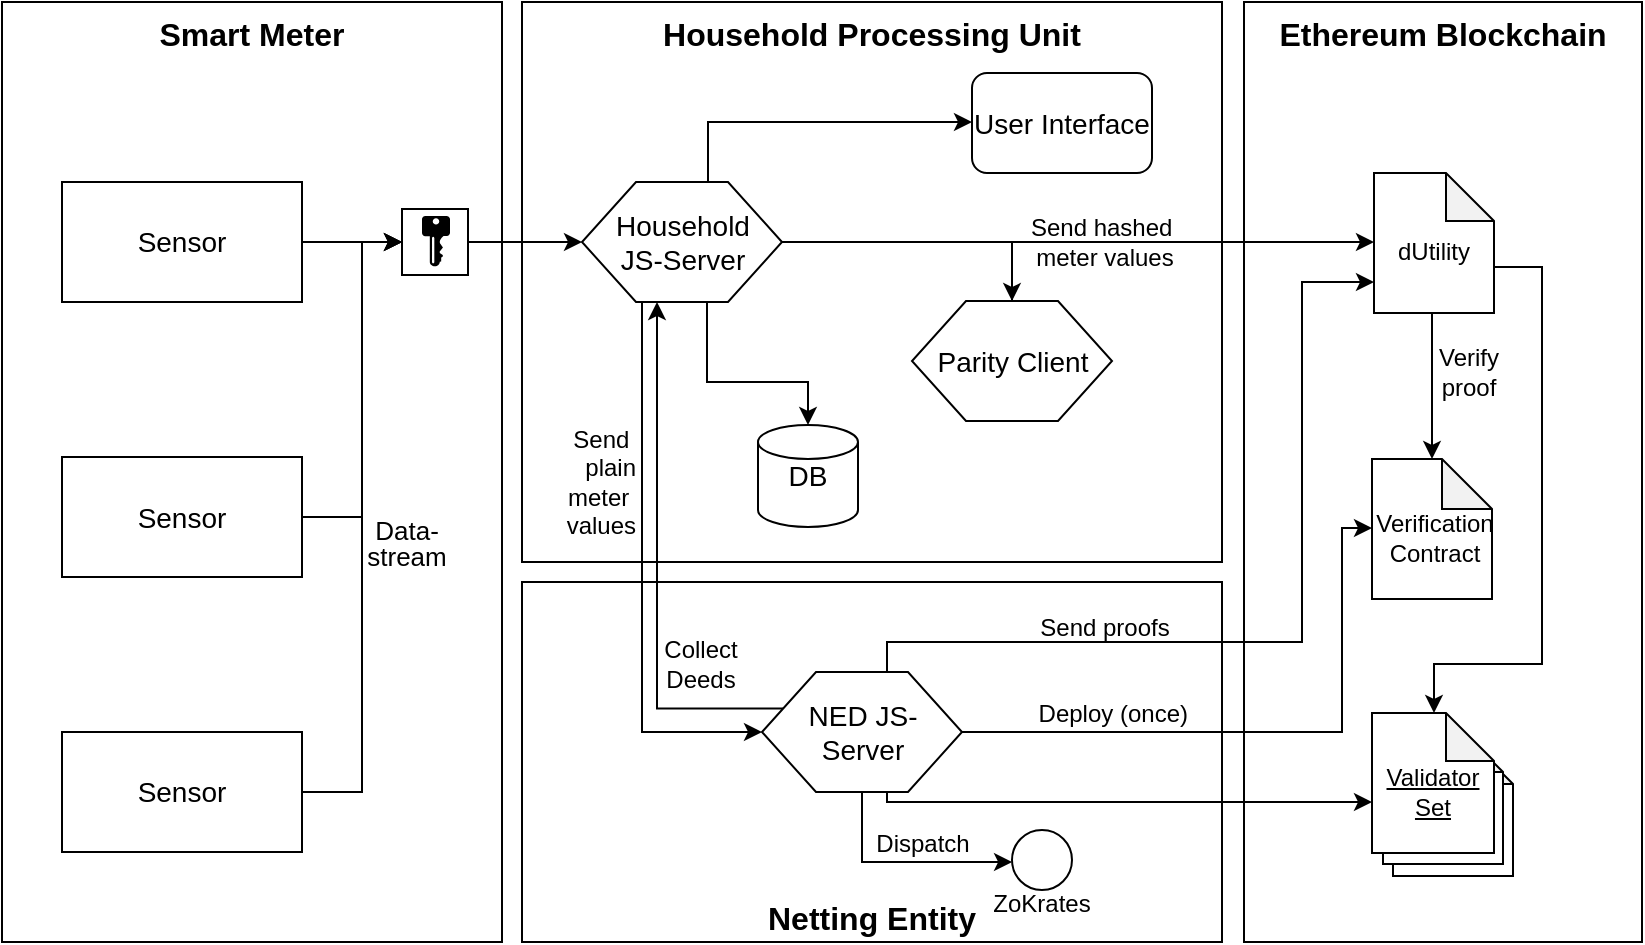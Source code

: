 <mxfile type="device" version="10.8.3"><diagram id="kvse5FUQjdF2ev0zZLCD" name="Page-1"><mxGraphModel grid="1" dx="988" dy="562" gridSize="10" guides="1" tooltips="1" connect="1" arrows="1" fold="1" page="1" pageScale="1" pageWidth="827" pageHeight="1169" math="0" shadow="0"><root><mxCell id="0" /><mxCell id="1" parent="0" /><mxCell id="waGhZdvFxGytdDy7wrr2-37" value="Ethereum Blockchain" parent="1" style="rounded=0;whiteSpace=wrap;html=1;shadow=0;glass=0;comic=0;labelBackgroundColor=none;strokeColor=#000000;strokeWidth=1;fillColor=none;fontSize=16;verticalAlign=top;fontStyle=1" vertex="1"><mxGeometry as="geometry" x="631" y="60" width="199" height="470" /></mxCell><mxCell id="Pp_2tb88-1F7245_HeFr-9" value="" parent="1" style="shape=note;html=1;backgroundOutline=1;darkOpacity=0.05;whiteSpace=wrap;rotation=0;labelPosition=center;verticalLabelPosition=middle;align=center;verticalAlign=middle;spacingTop=9;size=24;" vertex="1"><mxGeometry as="geometry" x="705.5" y="427" width="60" height="70" /></mxCell><mxCell id="Pp_2tb88-1F7245_HeFr-11" value="" parent="1" style="shape=note;html=1;backgroundOutline=1;darkOpacity=0.05;whiteSpace=wrap;rotation=0;labelPosition=center;verticalLabelPosition=middle;align=center;verticalAlign=middle;spacingTop=9;size=24;" vertex="1"><mxGeometry as="geometry" x="700.5" y="421" width="60" height="70" /></mxCell><mxCell id="sTisbkQ_U9Gc_DSeqTq8-1" value="&lt;font style=&quot;font-size: 16px&quot;&gt;&lt;b&gt;Netting Entity&lt;/b&gt;&lt;/font&gt;" parent="1" style="rounded=0;whiteSpace=wrap;html=1;fillColor=none;verticalAlign=bottom;" vertex="1"><mxGeometry as="geometry" x="270" y="350" width="350" height="180" /></mxCell><mxCell id="waGhZdvFxGytdDy7wrr2-35" value="Smart Meter" parent="1" style="rounded=0;whiteSpace=wrap;html=1;labelBackgroundColor=none;strokeWidth=1;fillColor=none;fontSize=16;verticalAlign=top;fontStyle=1" vertex="1"><mxGeometry as="geometry" x="10" y="60" width="250" height="470" /></mxCell><mxCell id="waGhZdvFxGytdDy7wrr2-6" value="" parent="1" style="edgeStyle=orthogonalEdgeStyle;rounded=0;orthogonalLoop=1;jettySize=auto;html=1;labelPosition=center;verticalLabelPosition=top;align=center;verticalAlign=bottom;spacingTop=0;endArrow=classic;endFill=1;fontSize=12;entryX=0;entryY=0.5;entryDx=0;entryDy=0;" source="waGhZdvFxGytdDy7wrr2-4" target="Pp_2tb88-1F7245_HeFr-13" edge="1"><mxGeometry as="geometry" relative="1"><mxPoint as="targetPoint" x="270" y="130" /></mxGeometry></mxCell><mxCell id="waGhZdvFxGytdDy7wrr2-32" value="&lt;p style=&quot;line-height: 100% ; font-size: 13px&quot;&gt;Data-&lt;br&gt;stream&lt;/p&gt;" parent="waGhZdvFxGytdDy7wrr2-6" style="text;html=1;resizable=0;points=[];align=center;verticalAlign=middle;labelBackgroundColor=none;fontSize=13;spacingLeft=3;" vertex="1" connectable="0"><mxGeometry as="geometry" x="-0.286" y="1" relative="1"><mxPoint as="offset" x="32.5" y="151" /></mxGeometry></mxCell><mxCell id="waGhZdvFxGytdDy7wrr2-4" value="Sensor" parent="1" style="rounded=0;whiteSpace=wrap;html=1;fontSize=14;" vertex="1"><mxGeometry as="geometry" x="40" y="150" width="120" height="60" /></mxCell><mxCell id="waGhZdvFxGytdDy7wrr2-10" value="Household Processing Unit" parent="1" style="rounded=0;whiteSpace=wrap;html=1;verticalAlign=top;fillColor=none;strokeWidth=1;strokeColor=#000000;perimeterSpacing=0;glass=0;shadow=0;comic=0;fontSize=16;fontStyle=1" vertex="1"><mxGeometry as="geometry" x="270" y="60" width="350" height="280" /></mxCell><mxCell id="waGhZdvFxGytdDy7wrr2-29" parent="1" style="edgeStyle=orthogonalEdgeStyle;rounded=0;orthogonalLoop=1;jettySize=auto;html=1;fontSize=12;" source="waGhZdvFxGytdDy7wrr2-14" target="Pp_2tb88-1F7245_HeFr-1" edge="1"><mxGeometry as="geometry" relative="1"><Array as="points"><mxPoint x="515" y="180" /></Array></mxGeometry></mxCell><mxCell id="xS_u4mMxU87jLKMk4GjL-2" value="Send hashed&amp;nbsp;&lt;br&gt;meter values&lt;br&gt;" parent="waGhZdvFxGytdDy7wrr2-29" style="text;html=1;resizable=0;points=[];align=center;verticalAlign=middle;labelBackgroundColor=none;" vertex="1" connectable="0"><mxGeometry as="geometry" x="-0.421" y="-1" relative="1"><mxPoint as="offset" x="14.5" y="-1.5" /></mxGeometry></mxCell><mxCell id="waGhZdvFxGytdDy7wrr2-21" parent="1" style="edgeStyle=orthogonalEdgeStyle;rounded=0;orthogonalLoop=1;jettySize=auto;html=1;entryX=0.5;entryY=0;entryDx=0;entryDy=0;entryPerimeter=0;fontSize=12;exitX=0.625;exitY=1;exitDx=0;exitDy=0;" source="waGhZdvFxGytdDy7wrr2-15" target="waGhZdvFxGytdDy7wrr2-19" edge="1"><mxGeometry as="geometry" relative="1"><Array as="points"><mxPoint x="363" y="250" /><mxPoint x="413" y="250" /></Array></mxGeometry></mxCell><mxCell id="sTisbkQ_U9Gc_DSeqTq8-24" parent="1" style="edgeStyle=orthogonalEdgeStyle;rounded=0;orthogonalLoop=1;jettySize=auto;html=1;labelBackgroundColor=none;" source="waGhZdvFxGytdDy7wrr2-15" target="waGhZdvFxGytdDy7wrr2-22" edge="1"><mxGeometry as="geometry" relative="1"><Array as="points"><mxPoint x="363" y="120" /></Array></mxGeometry></mxCell><mxCell id="sTisbkQ_U9Gc_DSeqTq8-25" parent="1" style="edgeStyle=orthogonalEdgeStyle;rounded=0;orthogonalLoop=1;jettySize=auto;html=1;exitX=1;exitY=0.5;exitDx=0;exitDy=0;labelBackgroundColor=none;" source="waGhZdvFxGytdDy7wrr2-15" target="waGhZdvFxGytdDy7wrr2-14" edge="1"><mxGeometry as="geometry" relative="1"><Array as="points"><mxPoint x="515" y="180" /></Array></mxGeometry></mxCell><mxCell id="waGhZdvFxGytdDy7wrr2-15" value="Household&lt;br style=&quot;font-size: 14px;&quot;&gt;JS-Server" parent="1" style="verticalLabelPosition=middle;verticalAlign=middle;strokeWidth=1;shape=hexagon;perimeter=hexagonPerimeter2;arcSize=6;size=0.27;labelPosition=center;align=center;html=1;fontSize=14;" vertex="1"><mxGeometry as="geometry" x="300" y="150" width="100" height="60" /></mxCell><mxCell id="waGhZdvFxGytdDy7wrr2-19" value="DB" parent="1" style="strokeWidth=1;html=1;shape=mxgraph.flowchart.database;whiteSpace=wrap;fillColor=#FFFFFF;fontSize=14;" vertex="1"><mxGeometry as="geometry" x="388" y="271.5" width="50" height="51" /></mxCell><mxCell id="waGhZdvFxGytdDy7wrr2-22" value="User Interface" parent="1" style="rounded=1;whiteSpace=wrap;html=1;strokeWidth=1;fillColor=#FFFFFF;fontSize=14;" vertex="1"><mxGeometry as="geometry" x="495" y="95.5" width="90" height="50" /></mxCell><mxCell id="hDr_GjlrVFKO46BJg51o-4" parent="1" style="edgeStyle=orthogonalEdgeStyle;rounded=0;orthogonalLoop=1;jettySize=auto;html=1;exitX=1;exitY=0.5;exitDx=0;exitDy=0;entryX=0;entryY=0.5;entryDx=0;entryDy=0;fontSize=12;" source="hDr_GjlrVFKO46BJg51o-2" target="Pp_2tb88-1F7245_HeFr-13" edge="1"><mxGeometry as="geometry" relative="1"><Array as="points"><mxPoint x="190" y="318" /><mxPoint x="190" y="180" /></Array></mxGeometry></mxCell><mxCell id="hDr_GjlrVFKO46BJg51o-2" value="Sensor" parent="1" style="rounded=0;whiteSpace=wrap;html=1;fontSize=14;" vertex="1"><mxGeometry as="geometry" x="40" y="287.5" width="120" height="60" /></mxCell><mxCell id="hDr_GjlrVFKO46BJg51o-5" parent="1" style="edgeStyle=orthogonalEdgeStyle;rounded=0;orthogonalLoop=1;jettySize=auto;html=1;exitX=1;exitY=0.5;exitDx=0;exitDy=0;entryX=0;entryY=0.5;entryDx=0;entryDy=0;fontSize=12;" source="hDr_GjlrVFKO46BJg51o-3" target="Pp_2tb88-1F7245_HeFr-13" edge="1"><mxGeometry as="geometry" relative="1"><Array as="points"><mxPoint x="190" y="455" /><mxPoint x="190" y="180" /></Array></mxGeometry></mxCell><mxCell id="hDr_GjlrVFKO46BJg51o-3" value="Sensor" parent="1" style="rounded=0;whiteSpace=wrap;html=1;fontSize=14;" vertex="1"><mxGeometry as="geometry" x="40" y="425" width="120" height="60" /></mxCell><mxCell id="sTisbkQ_U9Gc_DSeqTq8-21" parent="1" style="edgeStyle=orthogonalEdgeStyle;rounded=0;orthogonalLoop=1;jettySize=auto;html=1;entryX=0.5;entryY=0;entryDx=0;entryDy=0;entryPerimeter=0;labelBackgroundColor=none;" source="Pp_2tb88-1F7245_HeFr-1" target="sTisbkQ_U9Gc_DSeqTq8-5" edge="1"><mxGeometry as="geometry" relative="1"><Array as="points"><mxPoint x="725" y="221" /><mxPoint x="725" y="221" /></Array></mxGeometry></mxCell><mxCell id="xS_u4mMxU87jLKMk4GjL-8" parent="1" style="edgeStyle=orthogonalEdgeStyle;rounded=0;orthogonalLoop=1;jettySize=auto;html=1;exitX=0;exitY=0;exitDx=60;exitDy=47;exitPerimeter=0;" source="Pp_2tb88-1F7245_HeFr-1" target="Pp_2tb88-1F7245_HeFr-10" edge="1"><mxGeometry as="geometry" relative="1"><Array as="points"><mxPoint x="756" y="193" /><mxPoint x="780" y="193" /><mxPoint x="780" y="391" /><mxPoint x="726" y="391" /></Array></mxGeometry></mxCell><mxCell id="Pp_2tb88-1F7245_HeFr-1" value="dUtility" parent="1" style="shape=note;html=1;backgroundOutline=1;darkOpacity=0.05;whiteSpace=wrap;rotation=0;labelPosition=center;verticalLabelPosition=middle;align=center;verticalAlign=middle;spacingTop=9;size=24;" vertex="1"><mxGeometry as="geometry" x="696" y="145.5" width="60" height="70" /></mxCell><mxCell id="Pp_2tb88-1F7245_HeFr-14" value="" parent="1" style="edgeStyle=orthogonalEdgeStyle;rounded=0;orthogonalLoop=1;jettySize=auto;html=1;" source="Pp_2tb88-1F7245_HeFr-13" target="waGhZdvFxGytdDy7wrr2-15" edge="1"><mxGeometry as="geometry" relative="1" /></mxCell><mxCell id="Pp_2tb88-1F7245_HeFr-13" value="" parent="1" style="whiteSpace=wrap;html=1;aspect=fixed;" vertex="1"><mxGeometry as="geometry" x="210" y="163.5" width="33" height="33" /></mxCell><mxCell id="Pp_2tb88-1F7245_HeFr-15" value="" parent="1" style="pointerEvents=1;shadow=0;dashed=0;html=1;strokeColor=none;labelPosition=center;verticalLabelPosition=bottom;verticalAlign=top;align=center;shape=mxgraph.mscae.enterprise.key_permissions;fillColor=#000000;aspect=fixed;" vertex="1"><mxGeometry as="geometry" x="220" y="167" width="14" height="25.2" /></mxCell><mxCell id="sTisbkQ_U9Gc_DSeqTq8-2" value="ZoKrates" parent="1" style="ellipse;whiteSpace=wrap;html=1;aspect=fixed;fillColor=none;labelPosition=center;verticalLabelPosition=bottom;align=center;verticalAlign=top;spacingTop=-7;" vertex="1"><mxGeometry as="geometry" x="515" y="474" width="30" height="30" /></mxCell><mxCell id="sTisbkQ_U9Gc_DSeqTq8-16" parent="1" style="edgeStyle=orthogonalEdgeStyle;rounded=0;orthogonalLoop=1;jettySize=auto;html=1;exitX=0.625;exitY=0;exitDx=0;exitDy=0;labelBackgroundColor=none;labelPosition=center;verticalLabelPosition=top;align=center;verticalAlign=bottom;" source="sTisbkQ_U9Gc_DSeqTq8-4" target="Pp_2tb88-1F7245_HeFr-1" edge="1"><mxGeometry as="geometry" relative="1"><Array as="points"><mxPoint x="453" y="380" /><mxPoint x="660" y="380" /><mxPoint x="660" y="200" /></Array></mxGeometry></mxCell><mxCell id="sTisbkQ_U9Gc_DSeqTq8-17" value="Send proofs&lt;br&gt;" parent="sTisbkQ_U9Gc_DSeqTq8-16" style="text;html=1;resizable=0;points=[];align=center;verticalAlign=middle;labelBackgroundColor=none;" vertex="1" connectable="0"><mxGeometry as="geometry" x="-0.191" relative="1"><mxPoint as="offset" x="-54" y="-7" /></mxGeometry></mxCell><mxCell id="sTisbkQ_U9Gc_DSeqTq8-18" parent="1" style="edgeStyle=orthogonalEdgeStyle;rounded=0;orthogonalLoop=1;jettySize=auto;html=1;exitX=0.5;exitY=1;exitDx=0;exitDy=0;labelBackgroundColor=none;" source="sTisbkQ_U9Gc_DSeqTq8-4" target="sTisbkQ_U9Gc_DSeqTq8-2" edge="1"><mxGeometry as="geometry" relative="1"><Array as="points"><mxPoint x="440" y="490" /></Array></mxGeometry></mxCell><mxCell id="vyBVcNN_HKTrfvSRJcie-1" value="Dispatch&lt;br&gt;" parent="sTisbkQ_U9Gc_DSeqTq8-18" style="text;html=1;resizable=0;points=[];align=center;verticalAlign=bottom;labelBackgroundColor=none;" vertex="1" connectable="0"><mxGeometry as="geometry" x="-0.4" y="18" relative="1"><mxPoint as="offset" x="12" y="1" /></mxGeometry></mxCell><mxCell id="sTisbkQ_U9Gc_DSeqTq8-22" parent="1" style="edgeStyle=orthogonalEdgeStyle;rounded=0;orthogonalLoop=1;jettySize=auto;html=1;labelBackgroundColor=none;" source="sTisbkQ_U9Gc_DSeqTq8-4" target="sTisbkQ_U9Gc_DSeqTq8-5" edge="1"><mxGeometry as="geometry" relative="1"><Array as="points"><mxPoint x="680" y="425" /><mxPoint x="680" y="323" /></Array></mxGeometry></mxCell><mxCell id="sTisbkQ_U9Gc_DSeqTq8-23" value="Deploy (once)&lt;br&gt;" parent="sTisbkQ_U9Gc_DSeqTq8-22" style="text;html=1;resizable=0;points=[];align=right;verticalAlign=bottom;labelBackgroundColor=none;labelPosition=left;verticalLabelPosition=top;" vertex="1" connectable="0"><mxGeometry as="geometry" x="0.312" y="2" relative="1"><mxPoint as="offset" x="-75" y="11" /></mxGeometry></mxCell><mxCell id="xS_u4mMxU87jLKMk4GjL-7" parent="1" style="edgeStyle=orthogonalEdgeStyle;rounded=0;orthogonalLoop=1;jettySize=auto;html=1;exitX=0.625;exitY=1;exitDx=0;exitDy=0;" source="sTisbkQ_U9Gc_DSeqTq8-4" target="Pp_2tb88-1F7245_HeFr-10" edge="1"><mxGeometry as="geometry" relative="1"><Array as="points"><mxPoint x="453" y="460" /></Array></mxGeometry></mxCell><mxCell id="xS_u4mMxU87jLKMk4GjL-9" parent="1" style="edgeStyle=orthogonalEdgeStyle;rounded=0;orthogonalLoop=1;jettySize=auto;html=1;exitX=0;exitY=0.25;exitDx=0;exitDy=0;entryX=0.375;entryY=1;entryDx=0;entryDy=0;" source="sTisbkQ_U9Gc_DSeqTq8-4" target="waGhZdvFxGytdDy7wrr2-15" edge="1"><mxGeometry as="geometry" relative="1"><Array as="points"><mxPoint x="338" y="413" /></Array></mxGeometry></mxCell><mxCell id="xS_u4mMxU87jLKMk4GjL-10" value="Collect&lt;br&gt;Deeds&lt;br&gt;" parent="xS_u4mMxU87jLKMk4GjL-9" style="text;html=1;resizable=0;points=[];align=center;verticalAlign=middle;labelBackgroundColor=none;" vertex="1" connectable="0"><mxGeometry as="geometry" x="-0.62" y="-2" relative="1"><mxPoint as="offset" x="8.5" y="-20.5" /></mxGeometry></mxCell><mxCell id="sTisbkQ_U9Gc_DSeqTq8-4" value="NED JS-&lt;br&gt;Server" parent="1" style="verticalLabelPosition=middle;verticalAlign=middle;strokeWidth=1;shape=hexagon;perimeter=hexagonPerimeter2;arcSize=6;size=0.27;labelPosition=center;align=center;html=1;fontSize=14;" vertex="1"><mxGeometry as="geometry" x="390" y="395" width="100" height="60" /></mxCell><mxCell id="sTisbkQ_U9Gc_DSeqTq8-8" parent="1" style="edgeStyle=orthogonalEdgeStyle;rounded=0;orthogonalLoop=1;jettySize=auto;html=1;strokeColor=#000000;startArrow=none;startFill=0;fontSize=12;entryX=0;entryY=0.5;entryDx=0;entryDy=0;" source="waGhZdvFxGytdDy7wrr2-15" target="sTisbkQ_U9Gc_DSeqTq8-4" edge="1"><mxGeometry as="geometry" relative="1"><Array as="points"><mxPoint x="330" y="425" /></Array><mxPoint as="sourcePoint" x="361.706" y="149.647" /><mxPoint as="targetPoint" x="220" y="450" /></mxGeometry></mxCell><mxCell id="xS_u4mMxU87jLKMk4GjL-3" value="Send&amp;nbsp;&lt;br&gt;plain&lt;br&gt;meter&amp;nbsp;&lt;br&gt;values&lt;br&gt;" parent="sTisbkQ_U9Gc_DSeqTq8-8" style="text;html=1;resizable=0;points=[];align=right;verticalAlign=middle;labelBackgroundColor=none;labelPosition=left;verticalLabelPosition=middle;" vertex="1" connectable="0"><mxGeometry as="geometry" x="-0.345" y="-3" relative="1"><mxPoint as="offset" /></mxGeometry></mxCell><mxCell id="waGhZdvFxGytdDy7wrr2-14" value="Parity Client" parent="1" style="verticalLabelPosition=middle;verticalAlign=middle;html=1;strokeWidth=1;shape=hexagon;perimeter=hexagonPerimeter2;arcSize=6;size=0.27;fontSize=14;labelPosition=center;align=center;" vertex="1"><mxGeometry as="geometry" x="465" y="209.5" width="100" height="60" /></mxCell><mxCell id="Pp_2tb88-1F7245_HeFr-10" value="Validator Set&lt;br&gt;" parent="1" style="shape=note;html=1;backgroundOutline=1;darkOpacity=0.05;whiteSpace=wrap;rotation=0;labelPosition=center;verticalLabelPosition=middle;align=center;verticalAlign=middle;spacingTop=9;size=24;fontStyle=4" vertex="1"><mxGeometry as="geometry" x="695" y="415.5" width="61" height="70" /></mxCell><mxCell id="sTisbkQ_U9Gc_DSeqTq8-20" value="Verify&lt;br&gt;proof" parent="1" style="text;html=1;resizable=0;points=[];autosize=1;align=center;verticalAlign=middle;spacingTop=-4;labelPosition=center;verticalLabelPosition=middle;" vertex="1"><mxGeometry as="geometry" x="718" y="232" width="50" height="30" /></mxCell><mxCell id="sTisbkQ_U9Gc_DSeqTq8-5" value="Verification Contract&lt;br&gt;" parent="1" style="shape=note;html=1;backgroundOutline=1;darkOpacity=0.05;whiteSpace=wrap;rotation=0;labelPosition=center;verticalLabelPosition=middle;align=center;verticalAlign=middle;spacingTop=9;size=25;spacingLeft=3;" vertex="1"><mxGeometry as="geometry" x="695" y="288.5" width="60" height="70" /></mxCell></root></mxGraphModel></diagram></mxfile>